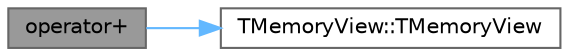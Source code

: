 digraph "operator+"
{
 // INTERACTIVE_SVG=YES
 // LATEX_PDF_SIZE
  bgcolor="transparent";
  edge [fontname=Helvetica,fontsize=10,labelfontname=Helvetica,labelfontsize=10];
  node [fontname=Helvetica,fontsize=10,shape=box,height=0.2,width=0.4];
  rankdir="LR";
  Node1 [id="Node000001",label="operator+",height=0.2,width=0.4,color="gray40", fillcolor="grey60", style="filled", fontcolor="black",tooltip="Advances the start of the view by an offset, which is clamped to stay within the view."];
  Node1 -> Node2 [id="edge1_Node000001_Node000002",color="steelblue1",style="solid",tooltip=" "];
  Node2 [id="Node000002",label="TMemoryView::TMemoryView",height=0.2,width=0.4,color="grey40", fillcolor="white", style="filled",URL="$d9/dc5/classTMemoryView.html#a37ff0ea5aa52f78c2448e75299ef6619",tooltip=" "];
}
